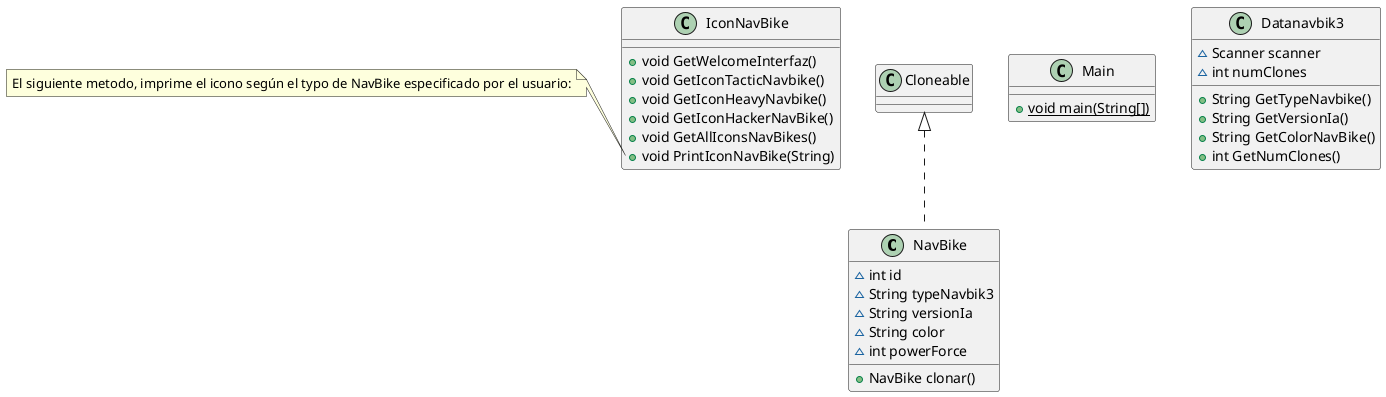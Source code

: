 @startuml
class NavBike {
~ int id
~ String typeNavbik3
~ String versionIa
~ String color
~ int powerForce
+ NavBike clonar()
}


class Main {
+ {static} void main(String[])
}

class IconNavBike {
+ void GetWelcomeInterfaz()
+ void GetIconTacticNavbike()
+ void GetIconHeavyNavbike()
+ void GetIconHackerNavBike()
+ void GetAllIconsNavBikes()
+ void PrintIconNavBike(String)
}
note left of IconNavBike::PrintIconNavBike(String)
El siguiente metodo, imprime el icono según el typo de NavBike especificado por el usuario:
end note

class Datanavbik3 {
~ Scanner scanner
~ int numClones
+ String GetTypeNavbike()
+ String GetVersionIa()
+ String GetColorNavBike()
+ int GetNumClones()
}




Cloneable <|.. NavBike
@enduml